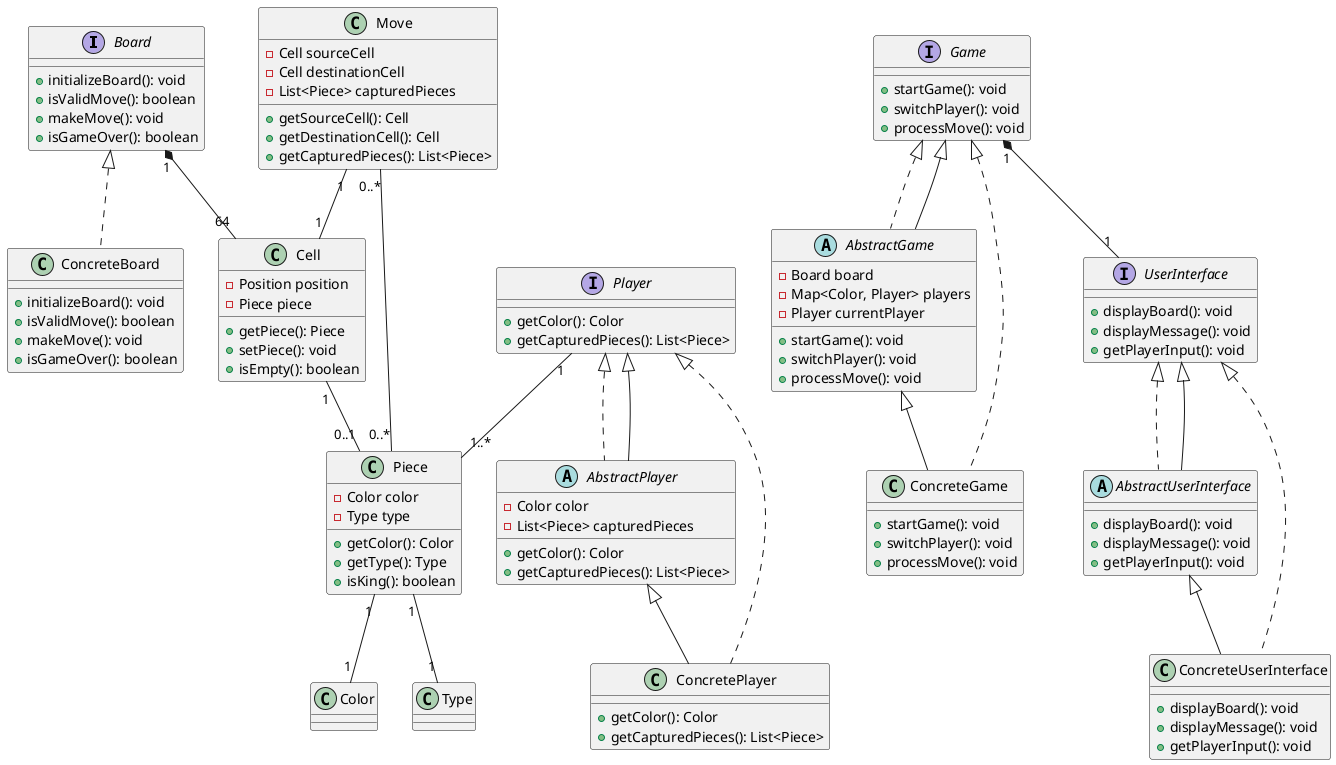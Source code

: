 @startuml

interface Board {
  + initializeBoard(): void
  + isValidMove(): boolean
  + makeMove(): void
  + isGameOver(): boolean
}

class ConcreteBoard {
  + initializeBoard(): void
  + isValidMove(): boolean
  + makeMove(): void
  + isGameOver(): boolean
}

class Cell {
  - Position position
  - Piece piece
  + getPiece(): Piece
  + setPiece(): void
  + isEmpty(): boolean
}

class Piece {
  - Color color
  - Type type
  + getColor(): Color
  + getType(): Type
  + isKing(): boolean
}

interface Player {
  + getColor(): Color
  + getCapturedPieces(): List<Piece>
}

abstract class AbstractPlayer implements Player {
  - Color color
  - List<Piece> capturedPieces
  + getColor(): Color
  + getCapturedPieces(): List<Piece>
}

class ConcretePlayer extends AbstractPlayer {
  + getColor(): Color
  + getCapturedPieces(): List<Piece>
}

class Move {
  - Cell sourceCell
  - Cell destinationCell
  - List<Piece> capturedPieces
  + getSourceCell(): Cell
  + getDestinationCell(): Cell
  + getCapturedPieces(): List<Piece>
}

interface Game {
  + startGame(): void
  + switchPlayer(): void
  + processMove(): void
}

abstract class AbstractGame implements Game {
  - Board board
  - Map<Color, Player> players
  - Player currentPlayer
  + startGame(): void
  + switchPlayer(): void
  + processMove(): void
}

class ConcreteGame extends AbstractGame {
  + startGame(): void
  + switchPlayer(): void
  + processMove(): void
}

interface UserInterface {
  + displayBoard(): void
  + displayMessage(): void
  + getPlayerInput(): void
}

abstract class AbstractUserInterface implements UserInterface {
  + displayBoard(): void
  + displayMessage(): void
  + getPlayerInput(): void
}

class ConcreteUserInterface extends AbstractUserInterface {
  + displayBoard(): void
  + displayMessage(): void
  + getPlayerInput(): void
}

Board <|.. ConcreteBoard
Player <|.. ConcretePlayer
Game <|.. ConcreteGame
UserInterface <|.. ConcreteUserInterface
Player <|-- AbstractPlayer
Game <|-- AbstractGame
UserInterface <|-- AbstractUserInterface

Board "1" *-- "64" Cell
Cell "1" -- "0..1" Piece
Piece "1" -- "1" Color
Piece "1" -- "1" Type
Player "1" -- "1..*" Piece
Move "1" -- "1" Cell
Move "0..*" -- "0..*" Piece
Game "1" *-- "1" UserInterface

@enduml
